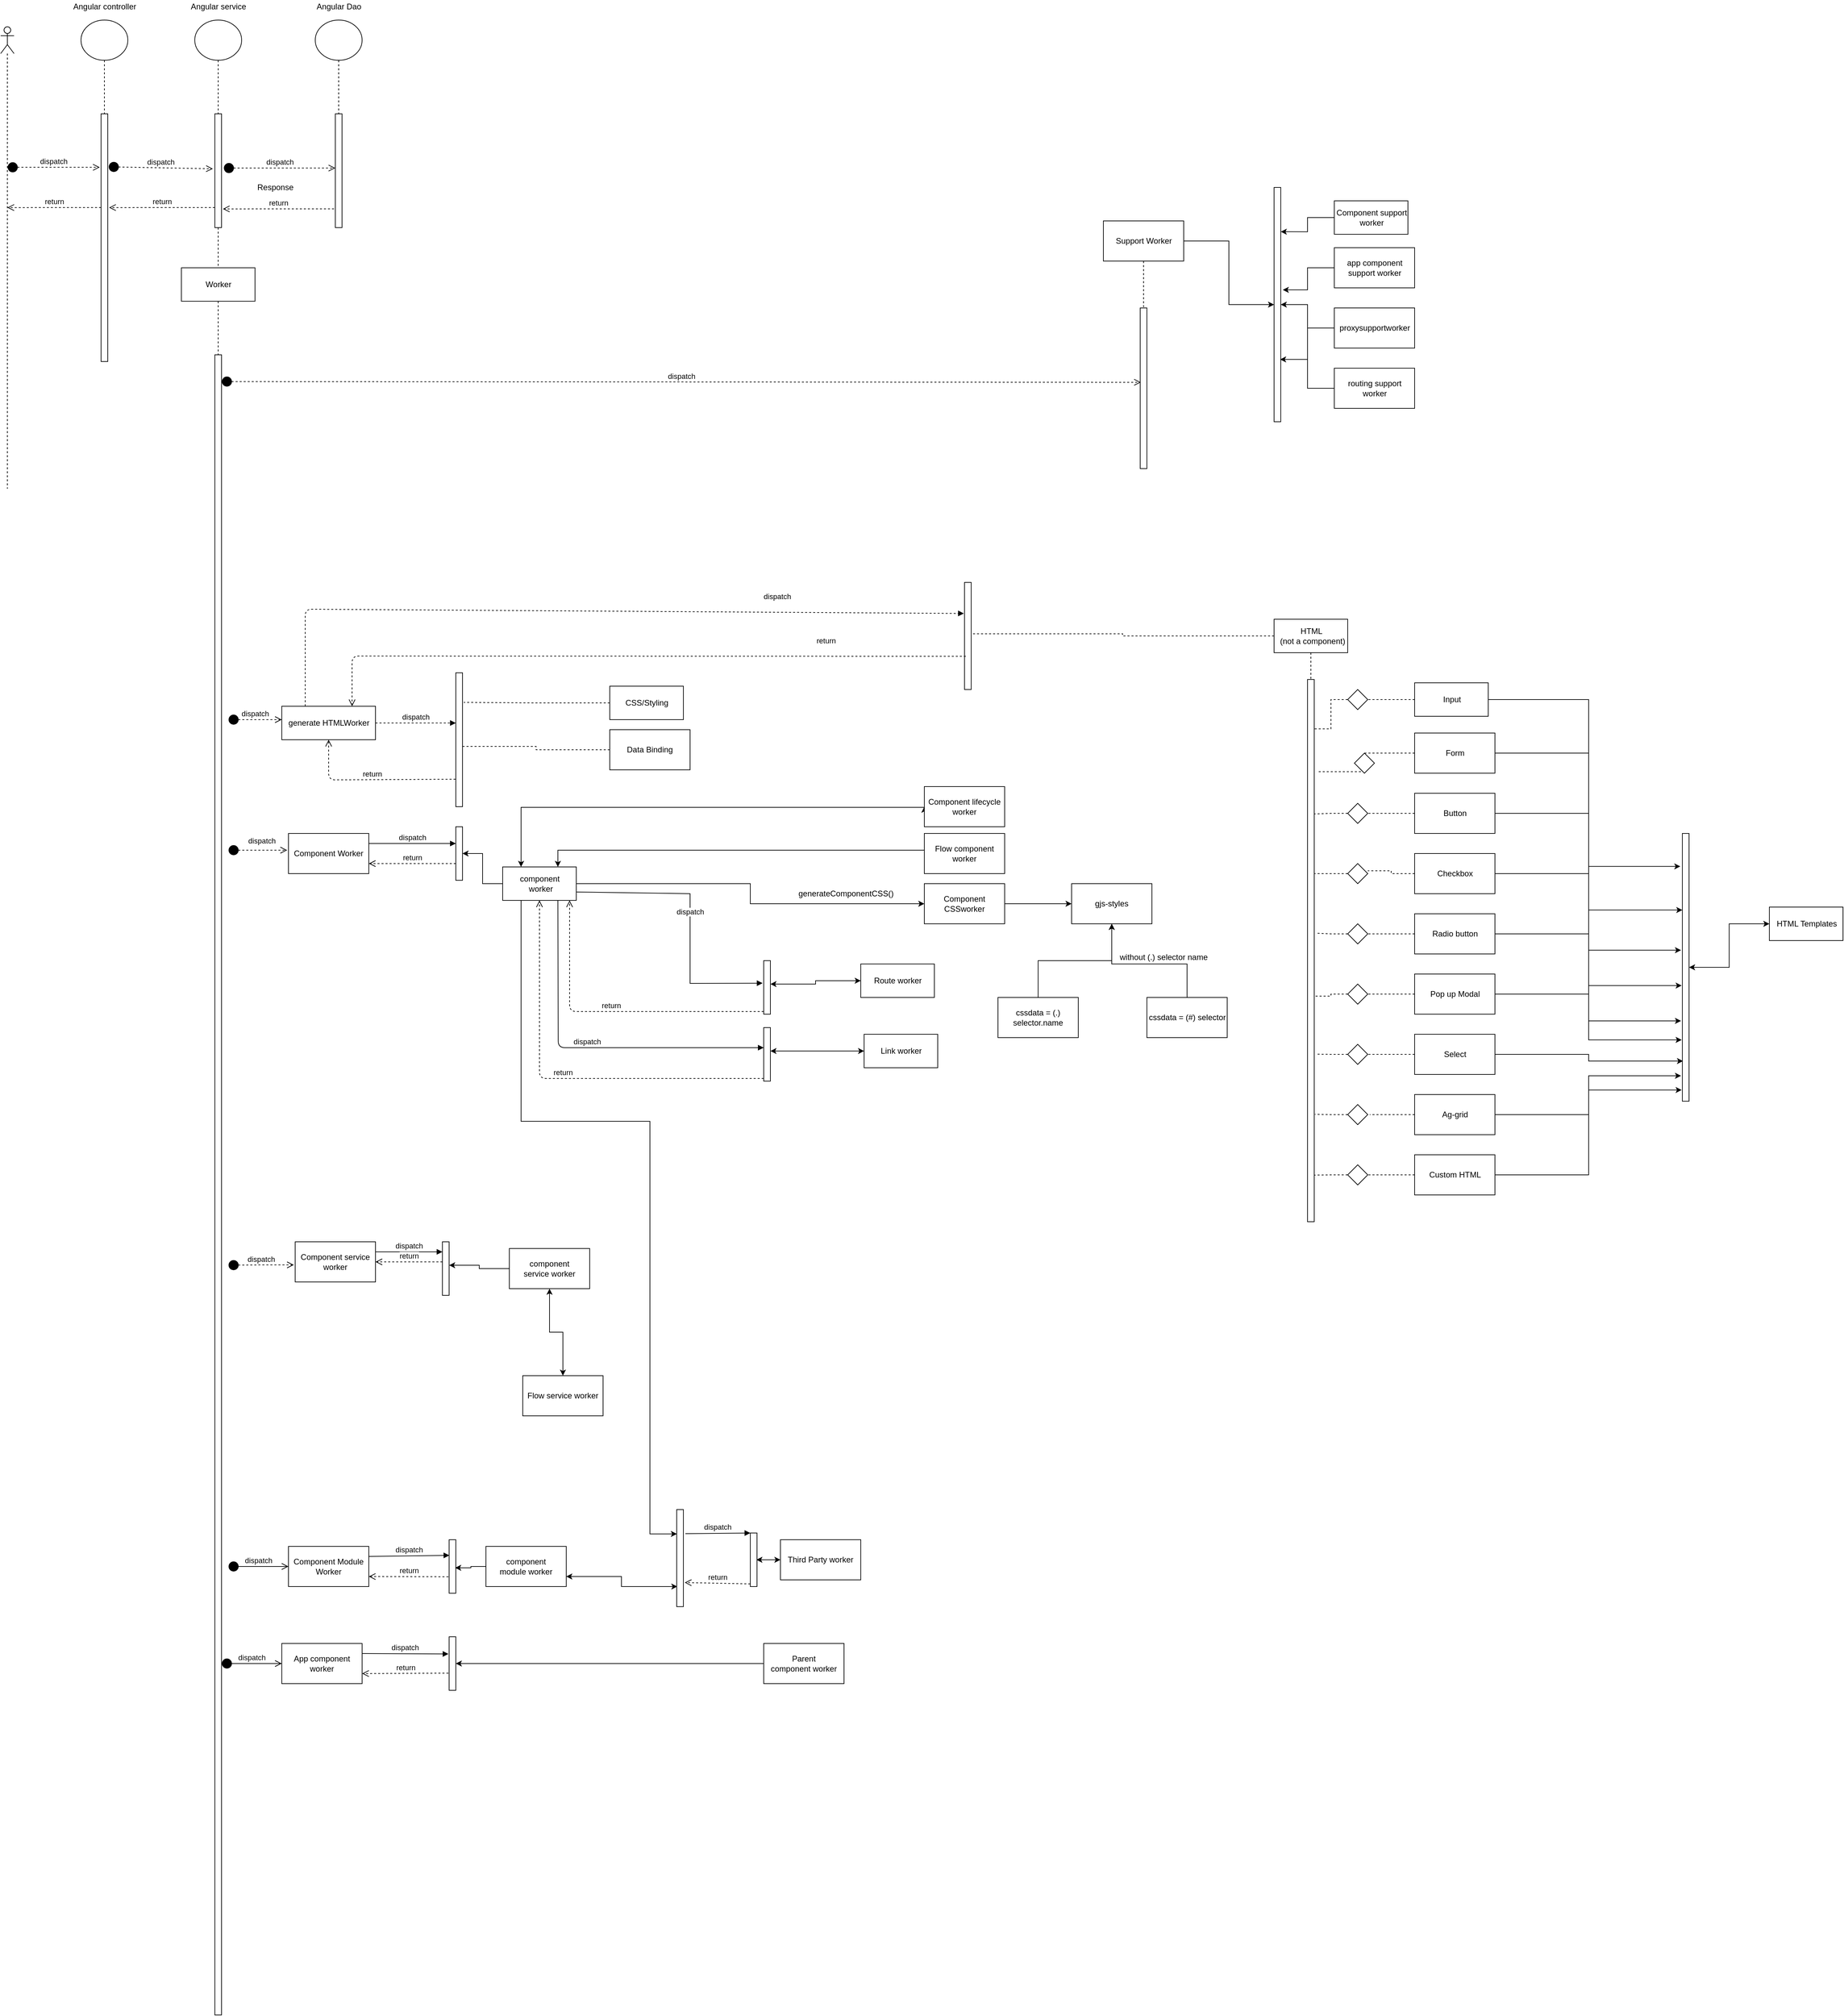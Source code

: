 <mxfile version="12.2.4" pages="1"><diagram id="6dpSg2su2Q3ViH1IJ0P3" name="HighLevel Sequence "><mxGraphModel dx="639" dy="538" grid="1" gridSize="10" guides="1" tooltips="1" connect="1" arrows="1" fold="1" page="1" pageScale="1" pageWidth="4000" pageHeight="4000" math="0" shadow="0"><root><mxCell id="u0QRQCAOzBFvnlUUDiCu-0"/><mxCell id="u0QRQCAOzBFvnlUUDiCu-1" parent="u0QRQCAOzBFvnlUUDiCu-0"/><mxCell id="36mgsYG_gnz3oq4KmwYf-2" style="edgeStyle=orthogonalEdgeStyle;rounded=0;orthogonalLoop=1;jettySize=auto;html=1;entryX=0.5;entryY=0.005;entryDx=0;entryDy=0;entryPerimeter=0;dashed=1;endArrow=none;endFill=0;" parent="u0QRQCAOzBFvnlUUDiCu-1" source="u0QRQCAOzBFvnlUUDiCu-3" target="36mgsYG_gnz3oq4KmwYf-1" edge="1"><mxGeometry relative="1" as="geometry"/></mxCell><mxCell id="u0QRQCAOzBFvnlUUDiCu-3" value="" style="ellipse;fillColor=#ffffff;strokeColor=#000000;" parent="u0QRQCAOzBFvnlUUDiCu-1" vertex="1"><mxGeometry x="300" y="100" width="70" height="60" as="geometry"/></mxCell><mxCell id="u0QRQCAOzBFvnlUUDiCu-5" value="" style="shape=umlLifeline;participant=umlActor;perimeter=lifelinePerimeter;whiteSpace=wrap;html=1;container=1;collapsible=0;recursiveResize=0;verticalAlign=top;spacingTop=36;outlineConnect=0;" parent="u0QRQCAOzBFvnlUUDiCu-1" vertex="1"><mxGeometry x="180" y="110" width="20" height="690" as="geometry"/></mxCell><mxCell id="36mgsYG_gnz3oq4KmwYf-0" value="Angular controller" style="text;html=1;align=center;verticalAlign=middle;resizable=0;points=[];autosize=1;" parent="u0QRQCAOzBFvnlUUDiCu-1" vertex="1"><mxGeometry x="280" y="70" width="110" height="20" as="geometry"/></mxCell><mxCell id="36mgsYG_gnz3oq4KmwYf-1" value="" style="html=1;points=[];perimeter=orthogonalPerimeter;" parent="u0QRQCAOzBFvnlUUDiCu-1" vertex="1"><mxGeometry x="330" y="240" width="10" height="370" as="geometry"/></mxCell><mxCell id="36mgsYG_gnz3oq4KmwYf-7" value="dispatch" style="html=1;verticalAlign=bottom;startArrow=circle;startFill=1;endArrow=open;startSize=6;endSize=8;dashed=1;entryX=-0.2;entryY=0.216;entryDx=0;entryDy=0;entryPerimeter=0;" parent="u0QRQCAOzBFvnlUUDiCu-1" source="u0QRQCAOzBFvnlUUDiCu-5" target="36mgsYG_gnz3oq4KmwYf-1" edge="1"><mxGeometry width="80" relative="1" as="geometry"><mxPoint x="210" y="330" as="sourcePoint"/><mxPoint x="290" y="330" as="targetPoint"/></mxGeometry></mxCell><mxCell id="36mgsYG_gnz3oq4KmwYf-8" value="Angular service" style="text;html=1;align=center;verticalAlign=middle;resizable=0;points=[];autosize=1;" parent="u0QRQCAOzBFvnlUUDiCu-1" vertex="1"><mxGeometry x="455" y="70" width="100" height="20" as="geometry"/></mxCell><mxCell id="36mgsYG_gnz3oq4KmwYf-9" value="Angular Dao" style="text;html=1;align=center;verticalAlign=middle;resizable=0;points=[];autosize=1;" parent="u0QRQCAOzBFvnlUUDiCu-1" vertex="1"><mxGeometry x="645" y="70" width="80" height="20" as="geometry"/></mxCell><mxCell id="36mgsYG_gnz3oq4KmwYf-16" style="edgeStyle=orthogonalEdgeStyle;rounded=0;orthogonalLoop=1;jettySize=auto;html=1;dashed=1;endArrow=none;endFill=0;" parent="u0QRQCAOzBFvnlUUDiCu-1" source="36mgsYG_gnz3oq4KmwYf-11" edge="1"><mxGeometry relative="1" as="geometry"><mxPoint x="505" y="240" as="targetPoint"/></mxGeometry></mxCell><mxCell id="36mgsYG_gnz3oq4KmwYf-11" value="" style="ellipse;fillColor=#ffffff;strokeColor=#000000;" parent="u0QRQCAOzBFvnlUUDiCu-1" vertex="1"><mxGeometry x="470" y="100" width="70" height="60" as="geometry"/></mxCell><mxCell id="36mgsYG_gnz3oq4KmwYf-22" style="edgeStyle=orthogonalEdgeStyle;rounded=0;orthogonalLoop=1;jettySize=auto;html=1;entryX=0.5;entryY=0.005;entryDx=0;entryDy=0;entryPerimeter=0;dashed=1;endArrow=none;endFill=0;" parent="u0QRQCAOzBFvnlUUDiCu-1" source="36mgsYG_gnz3oq4KmwYf-13" target="36mgsYG_gnz3oq4KmwYf-21" edge="1"><mxGeometry relative="1" as="geometry"/></mxCell><mxCell id="36mgsYG_gnz3oq4KmwYf-13" value="" style="ellipse;fillColor=#ffffff;strokeColor=#000000;" parent="u0QRQCAOzBFvnlUUDiCu-1" vertex="1"><mxGeometry x="650" y="100" width="70" height="60" as="geometry"/></mxCell><mxCell id="36mgsYG_gnz3oq4KmwYf-20" value="dispatch" style="html=1;verticalAlign=bottom;startArrow=circle;startFill=1;endArrow=open;startSize=6;endSize=8;dashed=1;entryX=-0.3;entryY=0.222;entryDx=0;entryDy=0;entryPerimeter=0;exitX=1.1;exitY=0.214;exitDx=0;exitDy=0;exitPerimeter=0;" parent="u0QRQCAOzBFvnlUUDiCu-1" source="36mgsYG_gnz3oq4KmwYf-1" edge="1"><mxGeometry width="80" relative="1" as="geometry"><mxPoint x="390" y="322" as="sourcePoint"/><mxPoint x="497" y="322.14" as="targetPoint"/></mxGeometry></mxCell><mxCell id="36mgsYG_gnz3oq4KmwYf-21" value="" style="html=1;points=[];perimeter=orthogonalPerimeter;fillColor=#ffffff;" parent="u0QRQCAOzBFvnlUUDiCu-1" vertex="1"><mxGeometry x="680" y="240" width="10" height="170" as="geometry"/></mxCell><mxCell id="36mgsYG_gnz3oq4KmwYf-24" value="dispatch" style="html=1;verticalAlign=bottom;startArrow=circle;startFill=1;endArrow=open;startSize=6;endSize=8;dashed=1;exitX=1.3;exitY=0.219;exitDx=0;exitDy=0;exitPerimeter=0;" parent="u0QRQCAOzBFvnlUUDiCu-1" target="36mgsYG_gnz3oq4KmwYf-21" edge="1"><mxGeometry width="80" relative="1" as="geometry"><mxPoint x="513" y="321.03" as="sourcePoint"/><mxPoint x="640" y="320" as="targetPoint"/></mxGeometry></mxCell><mxCell id="36mgsYG_gnz3oq4KmwYf-27" value="return" style="html=1;verticalAlign=bottom;endArrow=open;dashed=1;endSize=8;entryX=1.2;entryY=0.384;entryDx=0;entryDy=0;entryPerimeter=0;" parent="u0QRQCAOzBFvnlUUDiCu-1" edge="1"><mxGeometry relative="1" as="geometry"><mxPoint x="678" y="382" as="sourcePoint"/><mxPoint x="512" y="382.08" as="targetPoint"/></mxGeometry></mxCell><mxCell id="36mgsYG_gnz3oq4KmwYf-29" value="Response" style="text;html=1;align=center;verticalAlign=middle;resizable=0;points=[];autosize=1;" parent="u0QRQCAOzBFvnlUUDiCu-1" vertex="1"><mxGeometry x="555" y="340" width="70" height="20" as="geometry"/></mxCell><mxCell id="36mgsYG_gnz3oq4KmwYf-34" style="edgeStyle=orthogonalEdgeStyle;rounded=0;orthogonalLoop=1;jettySize=auto;html=1;dashed=1;endArrow=none;endFill=0;" parent="u0QRQCAOzBFvnlUUDiCu-1" source="36mgsYG_gnz3oq4KmwYf-30" target="36mgsYG_gnz3oq4KmwYf-33" edge="1"><mxGeometry relative="1" as="geometry"/></mxCell><mxCell id="36mgsYG_gnz3oq4KmwYf-30" value="" style="html=1;points=[];perimeter=orthogonalPerimeter;fillColor=#ffffff;" parent="u0QRQCAOzBFvnlUUDiCu-1" vertex="1"><mxGeometry x="500" y="240" width="10" height="170" as="geometry"/></mxCell><mxCell id="36mgsYG_gnz3oq4KmwYf-36" style="edgeStyle=orthogonalEdgeStyle;rounded=0;orthogonalLoop=1;jettySize=auto;html=1;dashed=1;endArrow=none;endFill=0;" parent="u0QRQCAOzBFvnlUUDiCu-1" source="36mgsYG_gnz3oq4KmwYf-33" target="36mgsYG_gnz3oq4KmwYf-35" edge="1"><mxGeometry relative="1" as="geometry"/></mxCell><mxCell id="36mgsYG_gnz3oq4KmwYf-33" value="Worker" style="html=1;fillColor=#ffffff;" parent="u0QRQCAOzBFvnlUUDiCu-1" vertex="1"><mxGeometry x="450" y="470" width="110" height="50" as="geometry"/></mxCell><mxCell id="36mgsYG_gnz3oq4KmwYf-35" value="" style="html=1;points=[];perimeter=orthogonalPerimeter;fillColor=#ffffff;" parent="u0QRQCAOzBFvnlUUDiCu-1" vertex="1"><mxGeometry x="500" y="600" width="10" height="2480" as="geometry"/></mxCell><mxCell id="Wrp6TC_YHQonjk0yHboc-0" value="" style="html=1;points=[];perimeter=orthogonalPerimeter;fillColor=#ffffff;" parent="u0QRQCAOzBFvnlUUDiCu-1" vertex="1"><mxGeometry x="1882.5" y="530" width="10" height="240" as="geometry"/></mxCell><mxCell id="Wrp6TC_YHQonjk0yHboc-1" value="dispatch" style="html=1;verticalAlign=bottom;startArrow=circle;startFill=1;endArrow=open;startSize=6;endSize=8;dashed=1;entryX=0.1;entryY=0.463;entryDx=0;entryDy=0;entryPerimeter=0;" parent="u0QRQCAOzBFvnlUUDiCu-1" source="36mgsYG_gnz3oq4KmwYf-35" target="Wrp6TC_YHQonjk0yHboc-0" edge="1"><mxGeometry width="80" relative="1" as="geometry"><mxPoint x="620" y="630" as="sourcePoint"/><mxPoint x="700" y="630" as="targetPoint"/><Array as="points"><mxPoint x="520" y="640"/></Array></mxGeometry></mxCell><mxCell id="Wrp6TC_YHQonjk0yHboc-4" style="edgeStyle=orthogonalEdgeStyle;rounded=0;orthogonalLoop=1;jettySize=auto;html=1;entryX=0.5;entryY=-0.005;entryDx=0;entryDy=0;entryPerimeter=0;dashed=1;endArrow=none;endFill=0;" parent="u0QRQCAOzBFvnlUUDiCu-1" source="Wrp6TC_YHQonjk0yHboc-2" target="Wrp6TC_YHQonjk0yHboc-0" edge="1"><mxGeometry relative="1" as="geometry"/></mxCell><mxCell id="B-88Qr4JpQLc1Qx_QYir-12" style="edgeStyle=orthogonalEdgeStyle;rounded=0;orthogonalLoop=1;jettySize=auto;html=1;startArrow=none;startFill=0;" parent="u0QRQCAOzBFvnlUUDiCu-1" source="Wrp6TC_YHQonjk0yHboc-2" target="B-88Qr4JpQLc1Qx_QYir-4" edge="1"><mxGeometry relative="1" as="geometry"/></mxCell><mxCell id="Wrp6TC_YHQonjk0yHboc-2" value="Support Worker" style="whiteSpace=wrap;html=1;" parent="u0QRQCAOzBFvnlUUDiCu-1" vertex="1"><mxGeometry x="1827.5" y="400" width="120" height="60" as="geometry"/></mxCell><mxCell id="idAASt_FCAnHi_A5Qyao-2" value="" style="html=1;points=[];perimeter=orthogonalPerimeter;fillColor=#ffffff;" parent="u0QRQCAOzBFvnlUUDiCu-1" vertex="1"><mxGeometry x="2132.5" y="1085" width="10" height="810" as="geometry"/></mxCell><mxCell id="idAASt_FCAnHi_A5Qyao-5" style="edgeStyle=orthogonalEdgeStyle;rounded=0;orthogonalLoop=1;jettySize=auto;html=1;entryX=0.5;entryY=0;entryDx=0;entryDy=0;entryPerimeter=0;dashed=1;endArrow=none;endFill=0;" parent="u0QRQCAOzBFvnlUUDiCu-1" source="idAASt_FCAnHi_A5Qyao-4" target="idAASt_FCAnHi_A5Qyao-2" edge="1"><mxGeometry relative="1" as="geometry"/></mxCell><mxCell id="h9u36ZlgFEkgnndCJhxw-10" style="edgeStyle=orthogonalEdgeStyle;rounded=0;orthogonalLoop=1;jettySize=auto;html=1;exitX=0;exitY=0.5;exitDx=0;exitDy=0;entryX=1;entryY=0.48;entryDx=0;entryDy=0;entryPerimeter=0;dashed=1;endArrow=none;endFill=0;" parent="u0QRQCAOzBFvnlUUDiCu-1" source="idAASt_FCAnHi_A5Qyao-4" target="h9u36ZlgFEkgnndCJhxw-7" edge="1"><mxGeometry relative="1" as="geometry"/></mxCell><mxCell id="idAASt_FCAnHi_A5Qyao-4" value="HTML&lt;br&gt;&amp;nbsp;(not a component)" style="html=1;fillColor=#ffffff;" parent="u0QRQCAOzBFvnlUUDiCu-1" vertex="1"><mxGeometry x="2082.5" y="995" width="110" height="50" as="geometry"/></mxCell><mxCell id="aR5q8GwNuImzNqihlTmL-2" style="edgeStyle=orthogonalEdgeStyle;rounded=0;orthogonalLoop=1;jettySize=auto;html=1;entryX=-0.3;entryY=0.123;entryDx=0;entryDy=0;entryPerimeter=0;" parent="u0QRQCAOzBFvnlUUDiCu-1" source="idAASt_FCAnHi_A5Qyao-8" target="aR5q8GwNuImzNqihlTmL-0" edge="1"><mxGeometry relative="1" as="geometry"><mxPoint x="2672.5" y="1364" as="targetPoint"/><Array as="points"><mxPoint x="2552.5" y="1115"/><mxPoint x="2552.5" y="1364"/></Array></mxGeometry></mxCell><mxCell id="idAASt_FCAnHi_A5Qyao-8" value="Input" style="html=1;fillColor=#ffffff;" parent="u0QRQCAOzBFvnlUUDiCu-1" vertex="1"><mxGeometry x="2292.5" y="1090" width="110" height="50" as="geometry"/></mxCell><mxCell id="idAASt_FCAnHi_A5Qyao-11" style="edgeStyle=orthogonalEdgeStyle;rounded=0;orthogonalLoop=1;jettySize=auto;html=1;exitX=0;exitY=0.5;exitDx=0;exitDy=0;dashed=1;endArrow=none;endFill=0;" parent="u0QRQCAOzBFvnlUUDiCu-1" source="idAASt_FCAnHi_A5Qyao-10" edge="1"><mxGeometry relative="1" as="geometry"><mxPoint x="2252.5" y="1110" as="sourcePoint"/><mxPoint x="2210.5" y="1115" as="targetPoint"/></mxGeometry></mxCell><mxCell id="idAASt_FCAnHi_A5Qyao-13" style="edgeStyle=orthogonalEdgeStyle;rounded=0;orthogonalLoop=1;jettySize=auto;html=1;exitX=0;exitY=0.5;exitDx=0;exitDy=0;entryX=0.9;entryY=0.091;entryDx=0;entryDy=0;entryPerimeter=0;dashed=1;endArrow=none;endFill=0;" parent="u0QRQCAOzBFvnlUUDiCu-1" source="idAASt_FCAnHi_A5Qyao-10" target="idAASt_FCAnHi_A5Qyao-2" edge="1"><mxGeometry relative="1" as="geometry"/></mxCell><mxCell id="idAASt_FCAnHi_A5Qyao-10" value="" style="rhombus;fillColor=#ffffff;" parent="u0QRQCAOzBFvnlUUDiCu-1" vertex="1"><mxGeometry x="2192.5" y="1100" width="30" height="30" as="geometry"/></mxCell><mxCell id="idAASt_FCAnHi_A5Qyao-12" style="edgeStyle=orthogonalEdgeStyle;rounded=0;orthogonalLoop=1;jettySize=auto;html=1;exitX=0;exitY=0.5;exitDx=0;exitDy=0;dashed=1;endArrow=none;endFill=0;" parent="u0QRQCAOzBFvnlUUDiCu-1" source="idAASt_FCAnHi_A5Qyao-8" target="idAASt_FCAnHi_A5Qyao-10" edge="1"><mxGeometry relative="1" as="geometry"><mxPoint x="2292.5" y="1115" as="sourcePoint"/><mxPoint x="2210.5" y="1115" as="targetPoint"/></mxGeometry></mxCell><mxCell id="0HMWsDsmAT_wJAydUu5s-4" style="edgeStyle=orthogonalEdgeStyle;rounded=0;orthogonalLoop=1;jettySize=auto;html=1;entryX=1.4;entryY=0.17;entryDx=0;entryDy=0;entryPerimeter=0;dashed=1;endArrow=none;endFill=0;" parent="u0QRQCAOzBFvnlUUDiCu-1" source="idAASt_FCAnHi_A5Qyao-14" target="idAASt_FCAnHi_A5Qyao-2" edge="1"><mxGeometry relative="1" as="geometry"/></mxCell><mxCell id="aR5q8GwNuImzNqihlTmL-3" style="edgeStyle=orthogonalEdgeStyle;rounded=0;orthogonalLoop=1;jettySize=auto;html=1;entryX=0;entryY=0.286;entryDx=0;entryDy=0;entryPerimeter=0;" parent="u0QRQCAOzBFvnlUUDiCu-1" source="idAASt_FCAnHi_A5Qyao-14" target="aR5q8GwNuImzNqihlTmL-0" edge="1"><mxGeometry relative="1" as="geometry"/></mxCell><mxCell id="idAASt_FCAnHi_A5Qyao-14" value="Form" style="whiteSpace=wrap;html=1;" parent="u0QRQCAOzBFvnlUUDiCu-1" vertex="1"><mxGeometry x="2292.5" y="1165" width="120" height="60" as="geometry"/></mxCell><mxCell id="0HMWsDsmAT_wJAydUu5s-5" style="edgeStyle=orthogonalEdgeStyle;rounded=0;orthogonalLoop=1;jettySize=auto;html=1;entryX=1;entryY=0.248;entryDx=0;entryDy=0;entryPerimeter=0;dashed=1;endArrow=none;endFill=0;" parent="u0QRQCAOzBFvnlUUDiCu-1" source="0HMWsDsmAT_wJAydUu5s-14" target="idAASt_FCAnHi_A5Qyao-2" edge="1"><mxGeometry relative="1" as="geometry"/></mxCell><mxCell id="aR5q8GwNuImzNqihlTmL-4" style="edgeStyle=orthogonalEdgeStyle;rounded=0;orthogonalLoop=1;jettySize=auto;html=1;entryX=-0.2;entryY=0.436;entryDx=0;entryDy=0;entryPerimeter=0;" parent="u0QRQCAOzBFvnlUUDiCu-1" source="q7YwvHj16QC-2qNHRo2f-0" target="aR5q8GwNuImzNqihlTmL-0" edge="1"><mxGeometry relative="1" as="geometry"/></mxCell><mxCell id="q7YwvHj16QC-2qNHRo2f-0" value="Button" style="whiteSpace=wrap;html=1;" parent="u0QRQCAOzBFvnlUUDiCu-1" vertex="1"><mxGeometry x="2292.5" y="1255" width="120" height="60" as="geometry"/></mxCell><mxCell id="0HMWsDsmAT_wJAydUu5s-6" style="edgeStyle=orthogonalEdgeStyle;rounded=0;orthogonalLoop=1;jettySize=auto;html=1;entryX=1;entryY=0.358;entryDx=0;entryDy=0;entryPerimeter=0;dashed=1;endArrow=none;endFill=0;" parent="u0QRQCAOzBFvnlUUDiCu-1" source="0HMWsDsmAT_wJAydUu5s-20" target="idAASt_FCAnHi_A5Qyao-2" edge="1"><mxGeometry relative="1" as="geometry"/></mxCell><mxCell id="aR5q8GwNuImzNqihlTmL-5" style="edgeStyle=orthogonalEdgeStyle;rounded=0;orthogonalLoop=1;jettySize=auto;html=1;entryX=-0.1;entryY=0.568;entryDx=0;entryDy=0;entryPerimeter=0;" parent="u0QRQCAOzBFvnlUUDiCu-1" source="q7YwvHj16QC-2qNHRo2f-2" target="aR5q8GwNuImzNqihlTmL-0" edge="1"><mxGeometry relative="1" as="geometry"/></mxCell><mxCell id="q7YwvHj16QC-2qNHRo2f-2" value="Checkbox" style="whiteSpace=wrap;html=1;" parent="u0QRQCAOzBFvnlUUDiCu-1" vertex="1"><mxGeometry x="2292.5" y="1345" width="120" height="60" as="geometry"/></mxCell><mxCell id="0HMWsDsmAT_wJAydUu5s-7" style="edgeStyle=orthogonalEdgeStyle;rounded=0;orthogonalLoop=1;jettySize=auto;html=1;entryX=1.3;entryY=0.468;entryDx=0;entryDy=0;entryPerimeter=0;dashed=1;endArrow=none;endFill=0;" parent="u0QRQCAOzBFvnlUUDiCu-1" source="0HMWsDsmAT_wJAydUu5s-23" target="idAASt_FCAnHi_A5Qyao-2" edge="1"><mxGeometry relative="1" as="geometry"/></mxCell><mxCell id="aR5q8GwNuImzNqihlTmL-6" style="edgeStyle=orthogonalEdgeStyle;rounded=0;orthogonalLoop=1;jettySize=auto;html=1;entryX=-0.2;entryY=0.7;entryDx=0;entryDy=0;entryPerimeter=0;" parent="u0QRQCAOzBFvnlUUDiCu-1" source="q7YwvHj16QC-2qNHRo2f-4" target="aR5q8GwNuImzNqihlTmL-0" edge="1"><mxGeometry relative="1" as="geometry"/></mxCell><mxCell id="q7YwvHj16QC-2qNHRo2f-4" value="Radio button" style="whiteSpace=wrap;html=1;" parent="u0QRQCAOzBFvnlUUDiCu-1" vertex="1"><mxGeometry x="2292.5" y="1435" width="120" height="60" as="geometry"/></mxCell><mxCell id="0HMWsDsmAT_wJAydUu5s-8" style="edgeStyle=orthogonalEdgeStyle;rounded=0;orthogonalLoop=1;jettySize=auto;html=1;entryX=1;entryY=0.584;entryDx=0;entryDy=0;entryPerimeter=0;dashed=1;endArrow=none;endFill=0;" parent="u0QRQCAOzBFvnlUUDiCu-1" source="0HMWsDsmAT_wJAydUu5s-35" target="idAASt_FCAnHi_A5Qyao-2" edge="1"><mxGeometry relative="1" as="geometry"/></mxCell><mxCell id="aR5q8GwNuImzNqihlTmL-7" style="edgeStyle=orthogonalEdgeStyle;rounded=0;orthogonalLoop=1;jettySize=auto;html=1;entryX=-0.1;entryY=0.771;entryDx=0;entryDy=0;entryPerimeter=0;" parent="u0QRQCAOzBFvnlUUDiCu-1" source="q7YwvHj16QC-2qNHRo2f-6" target="aR5q8GwNuImzNqihlTmL-0" edge="1"><mxGeometry relative="1" as="geometry"/></mxCell><mxCell id="q7YwvHj16QC-2qNHRo2f-6" value="Pop up Modal" style="whiteSpace=wrap;html=1;" parent="u0QRQCAOzBFvnlUUDiCu-1" vertex="1"><mxGeometry x="2292.5" y="1525" width="120" height="60" as="geometry"/></mxCell><mxCell id="0HMWsDsmAT_wJAydUu5s-9" style="edgeStyle=orthogonalEdgeStyle;rounded=0;orthogonalLoop=1;jettySize=auto;html=1;entryX=1.3;entryY=0.691;entryDx=0;entryDy=0;entryPerimeter=0;dashed=1;endArrow=none;endFill=0;" parent="u0QRQCAOzBFvnlUUDiCu-1" source="0HMWsDsmAT_wJAydUu5s-25" target="idAASt_FCAnHi_A5Qyao-2" edge="1"><mxGeometry relative="1" as="geometry"/></mxCell><mxCell id="aR5q8GwNuImzNqihlTmL-8" style="edgeStyle=orthogonalEdgeStyle;rounded=0;orthogonalLoop=1;jettySize=auto;html=1;entryX=0.1;entryY=0.85;entryDx=0;entryDy=0;entryPerimeter=0;" parent="u0QRQCAOzBFvnlUUDiCu-1" source="q7YwvHj16QC-2qNHRo2f-8" target="aR5q8GwNuImzNqihlTmL-0" edge="1"><mxGeometry relative="1" as="geometry"><Array as="points"><mxPoint x="2552.5" y="1645"/><mxPoint x="2552.5" y="1655"/></Array></mxGeometry></mxCell><mxCell id="q7YwvHj16QC-2qNHRo2f-8" value="Select" style="whiteSpace=wrap;html=1;" parent="u0QRQCAOzBFvnlUUDiCu-1" vertex="1"><mxGeometry x="2292.5" y="1615" width="120" height="60" as="geometry"/></mxCell><mxCell id="0HMWsDsmAT_wJAydUu5s-10" style="edgeStyle=orthogonalEdgeStyle;rounded=0;orthogonalLoop=1;jettySize=auto;html=1;entryX=1.1;entryY=0.802;entryDx=0;entryDy=0;entryPerimeter=0;dashed=1;endArrow=none;endFill=0;" parent="u0QRQCAOzBFvnlUUDiCu-1" source="0HMWsDsmAT_wJAydUu5s-27" target="idAASt_FCAnHi_A5Qyao-2" edge="1"><mxGeometry relative="1" as="geometry"/></mxCell><mxCell id="aR5q8GwNuImzNqihlTmL-9" style="edgeStyle=orthogonalEdgeStyle;rounded=0;orthogonalLoop=1;jettySize=auto;html=1;entryX=-0.2;entryY=0.905;entryDx=0;entryDy=0;entryPerimeter=0;" parent="u0QRQCAOzBFvnlUUDiCu-1" source="0HMWsDsmAT_wJAydUu5s-0" target="aR5q8GwNuImzNqihlTmL-0" edge="1"><mxGeometry relative="1" as="geometry"/></mxCell><mxCell id="0HMWsDsmAT_wJAydUu5s-0" value="Ag-grid" style="whiteSpace=wrap;html=1;" parent="u0QRQCAOzBFvnlUUDiCu-1" vertex="1"><mxGeometry x="2292.5" y="1705" width="120" height="60" as="geometry"/></mxCell><mxCell id="0HMWsDsmAT_wJAydUu5s-11" style="edgeStyle=orthogonalEdgeStyle;rounded=0;orthogonalLoop=1;jettySize=auto;html=1;entryX=1;entryY=0.914;entryDx=0;entryDy=0;entryPerimeter=0;dashed=1;endArrow=none;endFill=0;" parent="u0QRQCAOzBFvnlUUDiCu-1" source="0HMWsDsmAT_wJAydUu5s-29" target="idAASt_FCAnHi_A5Qyao-2" edge="1"><mxGeometry relative="1" as="geometry"/></mxCell><mxCell id="aR5q8GwNuImzNqihlTmL-10" style="edgeStyle=orthogonalEdgeStyle;rounded=0;orthogonalLoop=1;jettySize=auto;html=1;entryX=-0.1;entryY=0.958;entryDx=0;entryDy=0;entryPerimeter=0;" parent="u0QRQCAOzBFvnlUUDiCu-1" source="0HMWsDsmAT_wJAydUu5s-2" target="aR5q8GwNuImzNqihlTmL-0" edge="1"><mxGeometry relative="1" as="geometry"/></mxCell><mxCell id="0HMWsDsmAT_wJAydUu5s-2" value="Custom HTML" style="whiteSpace=wrap;html=1;" parent="u0QRQCAOzBFvnlUUDiCu-1" vertex="1"><mxGeometry x="2292.5" y="1795" width="120" height="60" as="geometry"/></mxCell><mxCell id="0HMWsDsmAT_wJAydUu5s-12" value="" style="rhombus;fillColor=#ffffff;" parent="u0QRQCAOzBFvnlUUDiCu-1" vertex="1"><mxGeometry x="2202.5" y="1195" width="30" height="30" as="geometry"/></mxCell><mxCell id="0HMWsDsmAT_wJAydUu5s-14" value="" style="rhombus;fillColor=#ffffff;" parent="u0QRQCAOzBFvnlUUDiCu-1" vertex="1"><mxGeometry x="2192.5" y="1270" width="30" height="30" as="geometry"/></mxCell><mxCell id="0HMWsDsmAT_wJAydUu5s-19" style="edgeStyle=orthogonalEdgeStyle;rounded=0;orthogonalLoop=1;jettySize=auto;html=1;entryX=1;entryY=0.5;entryDx=0;entryDy=0;dashed=1;endArrow=none;endFill=0;" parent="u0QRQCAOzBFvnlUUDiCu-1" source="q7YwvHj16QC-2qNHRo2f-0" target="0HMWsDsmAT_wJAydUu5s-14" edge="1"><mxGeometry relative="1" as="geometry"><mxPoint x="2292.5" y="1285" as="sourcePoint"/><mxPoint x="2142.5" y="1285.88" as="targetPoint"/></mxGeometry></mxCell><mxCell id="0HMWsDsmAT_wJAydUu5s-20" value="" style="rhombus;fillColor=#ffffff;" parent="u0QRQCAOzBFvnlUUDiCu-1" vertex="1"><mxGeometry x="2192.5" y="1360" width="30" height="30" as="geometry"/></mxCell><mxCell id="0HMWsDsmAT_wJAydUu5s-22" style="edgeStyle=orthogonalEdgeStyle;rounded=0;orthogonalLoop=1;jettySize=auto;html=1;entryX=1;entryY=0.358;entryDx=0;entryDy=0;entryPerimeter=0;dashed=1;endArrow=none;endFill=0;" parent="u0QRQCAOzBFvnlUUDiCu-1" source="q7YwvHj16QC-2qNHRo2f-2" target="0HMWsDsmAT_wJAydUu5s-20" edge="1"><mxGeometry relative="1" as="geometry"><mxPoint x="2292.5" y="1374.98" as="sourcePoint"/><mxPoint x="2142.5" y="1374.98" as="targetPoint"/></mxGeometry></mxCell><mxCell id="0HMWsDsmAT_wJAydUu5s-29" value="" style="rhombus;fillColor=#ffffff;" parent="u0QRQCAOzBFvnlUUDiCu-1" vertex="1"><mxGeometry x="2192.5" y="1810" width="30" height="30" as="geometry"/></mxCell><mxCell id="0HMWsDsmAT_wJAydUu5s-31" style="edgeStyle=orthogonalEdgeStyle;rounded=0;orthogonalLoop=1;jettySize=auto;html=1;entryX=1;entryY=0.5;entryDx=0;entryDy=0;dashed=1;endArrow=none;endFill=0;" parent="u0QRQCAOzBFvnlUUDiCu-1" source="0HMWsDsmAT_wJAydUu5s-2" target="0HMWsDsmAT_wJAydUu5s-29" edge="1"><mxGeometry relative="1" as="geometry"><mxPoint x="2292.5" y="1825" as="sourcePoint"/><mxPoint x="2142.5" y="1825.34" as="targetPoint"/></mxGeometry></mxCell><mxCell id="0HMWsDsmAT_wJAydUu5s-27" value="" style="rhombus;fillColor=#ffffff;" parent="u0QRQCAOzBFvnlUUDiCu-1" vertex="1"><mxGeometry x="2192.5" y="1720" width="30" height="30" as="geometry"/></mxCell><mxCell id="0HMWsDsmAT_wJAydUu5s-32" style="edgeStyle=orthogonalEdgeStyle;rounded=0;orthogonalLoop=1;jettySize=auto;html=1;dashed=1;endArrow=none;endFill=0;" parent="u0QRQCAOzBFvnlUUDiCu-1" source="0HMWsDsmAT_wJAydUu5s-0" edge="1"><mxGeometry relative="1" as="geometry"><mxPoint x="2292.5" y="1735" as="sourcePoint"/><mxPoint x="2225.5" y="1735" as="targetPoint"/></mxGeometry></mxCell><mxCell id="0HMWsDsmAT_wJAydUu5s-25" value="" style="rhombus;fillColor=#ffffff;" parent="u0QRQCAOzBFvnlUUDiCu-1" vertex="1"><mxGeometry x="2192.5" y="1630" width="30" height="30" as="geometry"/></mxCell><mxCell id="0HMWsDsmAT_wJAydUu5s-33" style="edgeStyle=orthogonalEdgeStyle;rounded=0;orthogonalLoop=1;jettySize=auto;html=1;entryX=1;entryY=0.5;entryDx=0;entryDy=0;dashed=1;endArrow=none;endFill=0;" parent="u0QRQCAOzBFvnlUUDiCu-1" source="q7YwvHj16QC-2qNHRo2f-8" target="0HMWsDsmAT_wJAydUu5s-25" edge="1"><mxGeometry relative="1" as="geometry"><mxPoint x="2292.5" y="1645" as="sourcePoint"/><mxPoint x="2145.5" y="1644.71" as="targetPoint"/></mxGeometry></mxCell><mxCell id="0HMWsDsmAT_wJAydUu5s-23" value="" style="rhombus;fillColor=#ffffff;" parent="u0QRQCAOzBFvnlUUDiCu-1" vertex="1"><mxGeometry x="2192.5" y="1450" width="30" height="30" as="geometry"/></mxCell><mxCell id="0HMWsDsmAT_wJAydUu5s-34" style="edgeStyle=orthogonalEdgeStyle;rounded=0;orthogonalLoop=1;jettySize=auto;html=1;entryX=1;entryY=0.5;entryDx=0;entryDy=0;dashed=1;endArrow=none;endFill=0;" parent="u0QRQCAOzBFvnlUUDiCu-1" source="q7YwvHj16QC-2qNHRo2f-4" target="0HMWsDsmAT_wJAydUu5s-23" edge="1"><mxGeometry relative="1" as="geometry"><mxPoint x="2292.5" y="1465" as="sourcePoint"/><mxPoint x="2145.5" y="1464.08" as="targetPoint"/></mxGeometry></mxCell><mxCell id="0HMWsDsmAT_wJAydUu5s-35" value="" style="rhombus;fillColor=#ffffff;" parent="u0QRQCAOzBFvnlUUDiCu-1" vertex="1"><mxGeometry x="2192.5" y="1540" width="30" height="30" as="geometry"/></mxCell><mxCell id="0HMWsDsmAT_wJAydUu5s-38" style="edgeStyle=orthogonalEdgeStyle;rounded=0;orthogonalLoop=1;jettySize=auto;html=1;entryX=1;entryY=0.5;entryDx=0;entryDy=0;dashed=1;endArrow=none;endFill=0;" parent="u0QRQCAOzBFvnlUUDiCu-1" source="q7YwvHj16QC-2qNHRo2f-6" target="0HMWsDsmAT_wJAydUu5s-35" edge="1"><mxGeometry relative="1" as="geometry"><mxPoint x="2292.5" y="1555" as="sourcePoint"/><mxPoint x="2142.5" y="1558.04" as="targetPoint"/></mxGeometry></mxCell><mxCell id="h9u36ZlgFEkgnndCJhxw-7" value="" style="html=1;points=[];perimeter=orthogonalPerimeter;fillColor=#ffffff;" parent="u0QRQCAOzBFvnlUUDiCu-1" vertex="1"><mxGeometry x="1620" y="940" width="10" height="160" as="geometry"/></mxCell><mxCell id="h9u36ZlgFEkgnndCJhxw-8" value="dispatch" style="html=1;verticalAlign=bottom;endArrow=block;entryX=-0.1;entryY=0.29;dashed=1;exitX=0.25;exitY=0;exitDx=0;exitDy=0;entryDx=0;entryDy=0;entryPerimeter=0;" parent="u0QRQCAOzBFvnlUUDiCu-1" source="7" target="h9u36ZlgFEkgnndCJhxw-7" edge="1"><mxGeometry x="0.505" y="15" relative="1" as="geometry"><mxPoint x="1020" y="600" as="sourcePoint"/><mxPoint as="offset"/><Array as="points"><mxPoint x="635" y="980"/></Array></mxGeometry></mxCell><mxCell id="h9u36ZlgFEkgnndCJhxw-9" value="return" style="html=1;verticalAlign=bottom;endArrow=open;dashed=1;endSize=8;entryX=0.75;entryY=0;entryDx=0;entryDy=0;exitX=0.2;exitY=0.69;exitDx=0;exitDy=0;exitPerimeter=0;" parent="u0QRQCAOzBFvnlUUDiCu-1" source="h9u36ZlgFEkgnndCJhxw-7" target="7" edge="1"><mxGeometry x="-0.579" y="-14" relative="1" as="geometry"><mxPoint x="1020" y="676" as="targetPoint"/><mxPoint as="offset"/><mxPoint x="1649" y="780" as="sourcePoint"/><Array as="points"><mxPoint x="705" y="1050"/></Array></mxGeometry></mxCell><mxCell id="aR5q8GwNuImzNqihlTmL-0" value="" style="html=1;points=[];perimeter=orthogonalPerimeter;" parent="u0QRQCAOzBFvnlUUDiCu-1" vertex="1"><mxGeometry x="2692.5" y="1315" width="10" height="400" as="geometry"/></mxCell><mxCell id="aR5q8GwNuImzNqihlTmL-11" style="edgeStyle=orthogonalEdgeStyle;rounded=0;orthogonalLoop=1;jettySize=auto;html=1;exitX=0;exitY=0.5;exitDx=0;exitDy=0;startArrow=classic;startFill=1;" parent="u0QRQCAOzBFvnlUUDiCu-1" source="aR5q8GwNuImzNqihlTmL-1" target="aR5q8GwNuImzNqihlTmL-0" edge="1"><mxGeometry relative="1" as="geometry"/></mxCell><mxCell id="aR5q8GwNuImzNqihlTmL-1" value="HTML Templates" style="html=1;" parent="u0QRQCAOzBFvnlUUDiCu-1" vertex="1"><mxGeometry x="2822.5" y="1425" width="110" height="50" as="geometry"/></mxCell><mxCell id="B-88Qr4JpQLc1Qx_QYir-4" value="" style="html=1;points=[];perimeter=orthogonalPerimeter;" parent="u0QRQCAOzBFvnlUUDiCu-1" vertex="1"><mxGeometry x="2082.5" y="350" width="10" height="350" as="geometry"/></mxCell><mxCell id="B-88Qr4JpQLc1Qx_QYir-13" style="edgeStyle=orthogonalEdgeStyle;rounded=0;orthogonalLoop=1;jettySize=auto;html=1;exitX=0;exitY=0.5;exitDx=0;exitDy=0;entryX=1;entryY=0.189;entryDx=0;entryDy=0;entryPerimeter=0;startArrow=none;startFill=0;" parent="u0QRQCAOzBFvnlUUDiCu-1" source="B-88Qr4JpQLc1Qx_QYir-5" target="B-88Qr4JpQLc1Qx_QYir-4" edge="1"><mxGeometry relative="1" as="geometry"/></mxCell><mxCell id="B-88Qr4JpQLc1Qx_QYir-5" value="Component support&lt;br&gt;worker" style="html=1;" parent="u0QRQCAOzBFvnlUUDiCu-1" vertex="1"><mxGeometry x="2172.5" y="370" width="110" height="50" as="geometry"/></mxCell><mxCell id="B-88Qr4JpQLc1Qx_QYir-14" style="edgeStyle=orthogonalEdgeStyle;rounded=0;orthogonalLoop=1;jettySize=auto;html=1;exitX=0;exitY=0.5;exitDx=0;exitDy=0;entryX=1.3;entryY=0.437;entryDx=0;entryDy=0;entryPerimeter=0;startArrow=none;startFill=0;" parent="u0QRQCAOzBFvnlUUDiCu-1" source="B-88Qr4JpQLc1Qx_QYir-6" target="B-88Qr4JpQLc1Qx_QYir-4" edge="1"><mxGeometry relative="1" as="geometry"/></mxCell><mxCell id="B-88Qr4JpQLc1Qx_QYir-6" value="app component&lt;br&gt;support worker" style="whiteSpace=wrap;html=1;" parent="u0QRQCAOzBFvnlUUDiCu-1" vertex="1"><mxGeometry x="2172.5" y="440" width="120" height="60" as="geometry"/></mxCell><mxCell id="B-88Qr4JpQLc1Qx_QYir-15" style="edgeStyle=orthogonalEdgeStyle;rounded=0;orthogonalLoop=1;jettySize=auto;html=1;entryX=0.9;entryY=0.734;entryDx=0;entryDy=0;entryPerimeter=0;startArrow=none;startFill=0;" parent="u0QRQCAOzBFvnlUUDiCu-1" source="B-88Qr4JpQLc1Qx_QYir-8" target="B-88Qr4JpQLc1Qx_QYir-4" edge="1"><mxGeometry relative="1" as="geometry"/></mxCell><mxCell id="B-88Qr4JpQLc1Qx_QYir-8" value="proxysupportworker" style="whiteSpace=wrap;html=1;" parent="u0QRQCAOzBFvnlUUDiCu-1" vertex="1"><mxGeometry x="2172.5" y="530" width="120" height="60" as="geometry"/></mxCell><mxCell id="B-88Qr4JpQLc1Qx_QYir-16" style="edgeStyle=orthogonalEdgeStyle;rounded=0;orthogonalLoop=1;jettySize=auto;html=1;startArrow=none;startFill=0;" parent="u0QRQCAOzBFvnlUUDiCu-1" source="B-88Qr4JpQLc1Qx_QYir-10" target="B-88Qr4JpQLc1Qx_QYir-4" edge="1"><mxGeometry relative="1" as="geometry"/></mxCell><mxCell id="B-88Qr4JpQLc1Qx_QYir-10" value="routing support worker" style="whiteSpace=wrap;html=1;" parent="u0QRQCAOzBFvnlUUDiCu-1" vertex="1"><mxGeometry x="2172.5" y="620" width="120" height="60" as="geometry"/></mxCell><mxCell id="B-88Qr4JpQLc1Qx_QYir-17" value="return" style="html=1;verticalAlign=bottom;endArrow=open;dashed=1;endSize=8;entryX=1.2;entryY=0.384;entryDx=0;entryDy=0;entryPerimeter=0;" parent="u0QRQCAOzBFvnlUUDiCu-1" edge="1"><mxGeometry relative="1" as="geometry"><mxPoint x="500" y="380" as="sourcePoint"/><mxPoint x="342" y="380.08" as="targetPoint"/></mxGeometry></mxCell><mxCell id="B-88Qr4JpQLc1Qx_QYir-18" value="return" style="html=1;verticalAlign=bottom;endArrow=open;dashed=1;endSize=8;entryX=1.2;entryY=0.384;entryDx=0;entryDy=0;entryPerimeter=0;" parent="u0QRQCAOzBFvnlUUDiCu-1" edge="1"><mxGeometry relative="1" as="geometry"><mxPoint x="330" y="380" as="sourcePoint"/><mxPoint x="190" y="380.08" as="targetPoint"/></mxGeometry></mxCell><mxCell id="6" value="dispatch" style="html=1;verticalAlign=bottom;startArrow=circle;startFill=1;endArrow=open;startSize=6;endSize=8;dashed=1;" parent="u0QRQCAOzBFvnlUUDiCu-1" edge="1"><mxGeometry width="80" relative="1" as="geometry"><mxPoint x="520" y="1145" as="sourcePoint"/><mxPoint x="600" y="1145" as="targetPoint"/></mxGeometry></mxCell><mxCell id="7" value="generate HTMLWorker" style="html=1;fillColor=#ffffff;" parent="u0QRQCAOzBFvnlUUDiCu-1" vertex="1"><mxGeometry x="600" y="1125" width="140" height="50" as="geometry"/></mxCell><mxCell id="8" value="Component Worker" style="whiteSpace=wrap;html=1;" parent="u0QRQCAOzBFvnlUUDiCu-1" vertex="1"><mxGeometry x="610" y="1315" width="120" height="60" as="geometry"/></mxCell><mxCell id="9" value="dispatch" style="html=1;verticalAlign=bottom;startArrow=circle;startFill=1;endArrow=open;startSize=6;endSize=8;dashed=1;" parent="u0QRQCAOzBFvnlUUDiCu-1" edge="1"><mxGeometry x="0.136" y="5" width="80" relative="1" as="geometry"><mxPoint x="520" y="1340" as="sourcePoint"/><mxPoint x="608.0" y="1340" as="targetPoint"/><mxPoint as="offset"/></mxGeometry></mxCell><mxCell id="10" value="Component Module Worker" style="whiteSpace=wrap;html=1;" parent="u0QRQCAOzBFvnlUUDiCu-1" vertex="1"><mxGeometry x="610" y="2380" width="120" height="60" as="geometry"/></mxCell><mxCell id="11" value="dispatch" style="html=1;verticalAlign=bottom;startArrow=circle;startFill=1;endArrow=open;startSize=6;endSize=8;dashed=1;exitX=1;exitY=0.654;exitDx=0;exitDy=0;exitPerimeter=0;" parent="u0QRQCAOzBFvnlUUDiCu-1" edge="1"><mxGeometry width="80" relative="1" as="geometry"><mxPoint x="520" y="1959.92" as="sourcePoint"/><mxPoint x="618.0" y="1959.5" as="targetPoint"/><Array as="points"><mxPoint x="570" y="1959.5"/></Array></mxGeometry></mxCell><mxCell id="12" style="edgeStyle=orthogonalEdgeStyle;rounded=0;orthogonalLoop=1;jettySize=auto;html=1;entryX=1.188;entryY=0.221;entryDx=0;entryDy=0;entryPerimeter=0;dashed=1;endArrow=none;endFill=0;" parent="u0QRQCAOzBFvnlUUDiCu-1" source="13" target="16" edge="1"><mxGeometry relative="1" as="geometry"/></mxCell><mxCell id="13" value="CSS/Styling" style="html=1;fillColor=#ffffff;" parent="u0QRQCAOzBFvnlUUDiCu-1" vertex="1"><mxGeometry x="1090" y="1095" width="110" height="50" as="geometry"/></mxCell><mxCell id="14" style="edgeStyle=orthogonalEdgeStyle;rounded=0;orthogonalLoop=1;jettySize=auto;html=1;dashed=1;endArrow=none;endFill=0;" parent="u0QRQCAOzBFvnlUUDiCu-1" source="15" target="16" edge="1"><mxGeometry relative="1" as="geometry"><Array as="points"><mxPoint x="980" y="1190"/><mxPoint x="980" y="1185"/></Array></mxGeometry></mxCell><mxCell id="15" value="Data Binding" style="whiteSpace=wrap;html=1;" parent="u0QRQCAOzBFvnlUUDiCu-1" vertex="1"><mxGeometry x="1090" y="1160" width="120" height="60" as="geometry"/></mxCell><mxCell id="16" value="" style="html=1;points=[];perimeter=orthogonalPerimeter;fillColor=#ffffff;" parent="u0QRQCAOzBFvnlUUDiCu-1" vertex="1"><mxGeometry x="860" y="1075" width="10" height="200" as="geometry"/></mxCell><mxCell id="17" value="dispatch" style="html=1;verticalAlign=bottom;endArrow=block;dashed=1;exitX=1;exitY=0.5;exitDx=0;exitDy=0;" parent="u0QRQCAOzBFvnlUUDiCu-1" source="7" edge="1"><mxGeometry relative="1" as="geometry"><mxPoint x="740" y="1375" as="sourcePoint"/><mxPoint x="860" y="1150" as="targetPoint"/></mxGeometry></mxCell><mxCell id="18" value="return" style="html=1;verticalAlign=bottom;endArrow=open;dashed=1;endSize=8;entryX=0.5;entryY=1;entryDx=0;entryDy=0;exitX=-0.035;exitY=0.795;exitDx=0;exitDy=0;exitPerimeter=0;" parent="u0QRQCAOzBFvnlUUDiCu-1" source="16" target="7" edge="1"><mxGeometry relative="1" as="geometry"><mxPoint x="740" y="1451" as="targetPoint"/><mxPoint x="850" y="1235" as="sourcePoint"/><Array as="points"><mxPoint x="670" y="1235"/></Array></mxGeometry></mxCell><mxCell id="19" value="" style="html=1;points=[];perimeter=orthogonalPerimeter;" parent="u0QRQCAOzBFvnlUUDiCu-1" vertex="1"><mxGeometry x="860" y="1305" width="10" height="80" as="geometry"/></mxCell><mxCell id="20" value="dispatch" style="html=1;verticalAlign=bottom;endArrow=block;exitX=1;exitY=0.25;exitDx=0;exitDy=0;" parent="u0QRQCAOzBFvnlUUDiCu-1" source="8" edge="1"><mxGeometry relative="1" as="geometry"><mxPoint x="780" y="1620" as="sourcePoint"/><mxPoint x="860" y="1330" as="targetPoint"/></mxGeometry></mxCell><mxCell id="21" value="return" style="html=1;verticalAlign=bottom;endArrow=open;dashed=1;endSize=8;entryX=1;entryY=0.75;entryDx=0;entryDy=0;" parent="u0QRQCAOzBFvnlUUDiCu-1" source="19" target="8" edge="1"><mxGeometry relative="1" as="geometry"><mxPoint x="780" y="1696" as="targetPoint"/></mxGeometry></mxCell><mxCell id="22" style="edgeStyle=orthogonalEdgeStyle;rounded=0;orthogonalLoop=1;jettySize=auto;html=1;entryX=1;entryY=0.5;entryDx=0;entryDy=0;entryPerimeter=0;startArrow=none;startFill=0;" parent="u0QRQCAOzBFvnlUUDiCu-1" source="26" target="19" edge="1"><mxGeometry relative="1" as="geometry"/></mxCell><mxCell id="24" style="edgeStyle=orthogonalEdgeStyle;rounded=0;orthogonalLoop=1;jettySize=auto;html=1;startArrow=classic;startFill=1;entryX=0;entryY=0.5;entryDx=0;entryDy=0;exitX=0.25;exitY=0;exitDx=0;exitDy=0;" parent="u0QRQCAOzBFvnlUUDiCu-1" source="26" target="56" edge="1"><mxGeometry relative="1" as="geometry"><mxPoint x="1000" y="1565" as="targetPoint"/><Array as="points"><mxPoint x="958" y="1276"/></Array></mxGeometry></mxCell><mxCell id="25" style="edgeStyle=orthogonalEdgeStyle;rounded=0;orthogonalLoop=1;jettySize=auto;html=1;entryX=0.033;entryY=0.251;entryDx=0;entryDy=0;entryPerimeter=0;exitX=0.25;exitY=1;exitDx=0;exitDy=0;" parent="u0QRQCAOzBFvnlUUDiCu-1" source="26" target="66" edge="1"><mxGeometry relative="1" as="geometry"><Array as="points"><mxPoint x="958" y="1745"/><mxPoint x="1150" y="1745"/><mxPoint x="1150" y="2361"/></Array></mxGeometry></mxCell><mxCell id="71" style="edgeStyle=orthogonalEdgeStyle;rounded=0;orthogonalLoop=1;jettySize=auto;html=1;entryX=0;entryY=0.5;entryDx=0;entryDy=0;" parent="u0QRQCAOzBFvnlUUDiCu-1" source="26" target="70" edge="1"><mxGeometry relative="1" as="geometry"><Array as="points"><mxPoint x="1300" y="1390"/><mxPoint x="1300" y="1420"/></Array></mxGeometry></mxCell><mxCell id="26" value="component&lt;br&gt;&amp;nbsp;worker" style="html=1;" parent="u0QRQCAOzBFvnlUUDiCu-1" vertex="1"><mxGeometry x="930" y="1365" width="110" height="50" as="geometry"/></mxCell><mxCell id="27" value="Component service worker" style="whiteSpace=wrap;html=1;" parent="u0QRQCAOzBFvnlUUDiCu-1" vertex="1"><mxGeometry x="620" y="1925" width="120" height="60" as="geometry"/></mxCell><mxCell id="28" value="App component worker" style="whiteSpace=wrap;html=1;" parent="u0QRQCAOzBFvnlUUDiCu-1" vertex="1"><mxGeometry x="600" y="2525" width="120" height="60" as="geometry"/></mxCell><mxCell id="29" value="dispatch" style="html=1;verticalAlign=bottom;startArrow=circle;startFill=1;endArrow=open;startSize=6;endSize=8;entryX=0;entryY=0.5;entryDx=0;entryDy=0;" parent="u0QRQCAOzBFvnlUUDiCu-1" target="10" edge="1"><mxGeometry width="80" relative="1" as="geometry"><mxPoint x="520" y="2410" as="sourcePoint"/><mxPoint x="600" y="2410" as="targetPoint"/></mxGeometry></mxCell><mxCell id="30" value="dispatch" style="html=1;verticalAlign=bottom;startArrow=circle;startFill=1;endArrow=open;startSize=6;endSize=8;entryX=0;entryY=0.5;entryDx=0;entryDy=0;" parent="u0QRQCAOzBFvnlUUDiCu-1" target="28" edge="1"><mxGeometry width="80" relative="1" as="geometry"><mxPoint x="510" y="2555" as="sourcePoint"/><mxPoint x="590" y="2555" as="targetPoint"/></mxGeometry></mxCell><mxCell id="31" value="" style="html=1;points=[];perimeter=orthogonalPerimeter;" parent="u0QRQCAOzBFvnlUUDiCu-1" vertex="1"><mxGeometry x="840" y="1925" width="10" height="80" as="geometry"/></mxCell><mxCell id="32" value="dispatch" style="html=1;verticalAlign=bottom;endArrow=block;exitX=1;exitY=0.25;exitDx=0;exitDy=0;" parent="u0QRQCAOzBFvnlUUDiCu-1" source="27" target="31" edge="1"><mxGeometry relative="1" as="geometry"><mxPoint x="780" y="1755" as="sourcePoint"/></mxGeometry></mxCell><mxCell id="33" value="return" style="html=1;verticalAlign=bottom;endArrow=open;dashed=1;endSize=8;entryX=1;entryY=0.5;entryDx=0;entryDy=0;" parent="u0QRQCAOzBFvnlUUDiCu-1" source="31" target="27" edge="1"><mxGeometry relative="1" as="geometry"><mxPoint x="780" y="1831" as="targetPoint"/></mxGeometry></mxCell><mxCell id="34" value="" style="html=1;points=[];perimeter=orthogonalPerimeter;" parent="u0QRQCAOzBFvnlUUDiCu-1" vertex="1"><mxGeometry x="850" y="2370" width="10" height="80" as="geometry"/></mxCell><mxCell id="35" value="dispatch" style="html=1;verticalAlign=bottom;endArrow=block;exitX=1;exitY=0.25;exitDx=0;exitDy=0;entryX=0.033;entryY=0.292;entryDx=0;entryDy=0;entryPerimeter=0;" parent="u0QRQCAOzBFvnlUUDiCu-1" source="10" target="34" edge="1"><mxGeometry relative="1" as="geometry"><mxPoint x="780" y="1905" as="sourcePoint"/><mxPoint x="840" y="2395" as="targetPoint"/></mxGeometry></mxCell><mxCell id="36" value="return" style="html=1;verticalAlign=bottom;endArrow=open;dashed=1;endSize=8;exitX=-0.1;exitY=0.692;entryX=1;entryY=0.75;entryDx=0;entryDy=0;exitDx=0;exitDy=0;exitPerimeter=0;" parent="u0QRQCAOzBFvnlUUDiCu-1" source="34" target="10" edge="1"><mxGeometry relative="1" as="geometry"><mxPoint x="780" y="1981" as="targetPoint"/></mxGeometry></mxCell><mxCell id="37" style="edgeStyle=orthogonalEdgeStyle;rounded=0;orthogonalLoop=1;jettySize=auto;html=1;exitX=0;exitY=0.5;exitDx=0;exitDy=0;entryX=1;entryY=0.438;entryDx=0;entryDy=0;entryPerimeter=0;startArrow=none;startFill=0;" parent="u0QRQCAOzBFvnlUUDiCu-1" source="38" target="31" edge="1"><mxGeometry relative="1" as="geometry"/></mxCell><mxCell id="38" value="component&lt;br&gt;service worker" style="whiteSpace=wrap;html=1;" parent="u0QRQCAOzBFvnlUUDiCu-1" vertex="1"><mxGeometry x="940" y="1935" width="120" height="60" as="geometry"/></mxCell><mxCell id="39" style="edgeStyle=orthogonalEdgeStyle;rounded=0;orthogonalLoop=1;jettySize=auto;html=1;exitX=0;exitY=0.5;exitDx=0;exitDy=0;entryX=0.9;entryY=0.525;entryDx=0;entryDy=0;entryPerimeter=0;startArrow=none;startFill=0;" parent="u0QRQCAOzBFvnlUUDiCu-1" source="41" target="34" edge="1"><mxGeometry relative="1" as="geometry"/></mxCell><mxCell id="40" style="edgeStyle=orthogonalEdgeStyle;rounded=0;orthogonalLoop=1;jettySize=auto;html=1;exitX=1;exitY=0.75;exitDx=0;exitDy=0;entryX=0.1;entryY=0.793;entryDx=0;entryDy=0;entryPerimeter=0;startArrow=classic;startFill=1;" parent="u0QRQCAOzBFvnlUUDiCu-1" source="41" target="66" edge="1"><mxGeometry relative="1" as="geometry"/></mxCell><mxCell id="41" value="component&lt;br&gt;module worker" style="whiteSpace=wrap;html=1;" parent="u0QRQCAOzBFvnlUUDiCu-1" vertex="1"><mxGeometry x="905" y="2380" width="120" height="60" as="geometry"/></mxCell><mxCell id="42" value="" style="html=1;points=[];perimeter=orthogonalPerimeter;" parent="u0QRQCAOzBFvnlUUDiCu-1" vertex="1"><mxGeometry x="850" y="2515" width="10" height="80" as="geometry"/></mxCell><mxCell id="43" value="dispatch" style="html=1;verticalAlign=bottom;endArrow=block;entryX=-0.1;entryY=0.321;exitX=1;exitY=0.25;exitDx=0;exitDy=0;entryDx=0;entryDy=0;entryPerimeter=0;" parent="u0QRQCAOzBFvnlUUDiCu-1" source="28" target="42" edge="1"><mxGeometry relative="1" as="geometry"><mxPoint x="780" y="2055" as="sourcePoint"/></mxGeometry></mxCell><mxCell id="44" value="return" style="html=1;verticalAlign=bottom;endArrow=open;dashed=1;endSize=8;exitX=-0.1;exitY=0.679;entryX=1;entryY=0.75;entryDx=0;entryDy=0;exitDx=0;exitDy=0;exitPerimeter=0;" parent="u0QRQCAOzBFvnlUUDiCu-1" source="42" target="28" edge="1"><mxGeometry relative="1" as="geometry"><mxPoint x="780" y="2131" as="targetPoint"/></mxGeometry></mxCell><mxCell id="45" style="edgeStyle=orthogonalEdgeStyle;rounded=0;orthogonalLoop=1;jettySize=auto;html=1;exitX=0;exitY=0.5;exitDx=0;exitDy=0;startArrow=none;startFill=0;" parent="u0QRQCAOzBFvnlUUDiCu-1" source="46" target="42" edge="1"><mxGeometry relative="1" as="geometry"/></mxCell><mxCell id="46" value="Parent&lt;br&gt;component worker" style="whiteSpace=wrap;html=1;" parent="u0QRQCAOzBFvnlUUDiCu-1" vertex="1"><mxGeometry x="1320" y="2525" width="120" height="60" as="geometry"/></mxCell><mxCell id="68" style="edgeStyle=orthogonalEdgeStyle;rounded=0;orthogonalLoop=1;jettySize=auto;html=1;entryX=0.75;entryY=0;entryDx=0;entryDy=0;exitX=0;exitY=0.5;exitDx=0;exitDy=0;" parent="u0QRQCAOzBFvnlUUDiCu-1" source="47" target="26" edge="1"><mxGeometry relative="1" as="geometry"><Array as="points"><mxPoint x="1560" y="1340"/><mxPoint x="1012" y="1340"/></Array></mxGeometry></mxCell><mxCell id="47" value="Flow component worker" style="whiteSpace=wrap;html=1;" parent="u0QRQCAOzBFvnlUUDiCu-1" vertex="1"><mxGeometry x="1560" y="1315" width="120" height="60" as="geometry"/></mxCell><mxCell id="48" style="edgeStyle=orthogonalEdgeStyle;rounded=0;orthogonalLoop=1;jettySize=auto;html=1;entryX=0.5;entryY=1;entryDx=0;entryDy=0;startArrow=classic;startFill=1;" parent="u0QRQCAOzBFvnlUUDiCu-1" source="49" target="38" edge="1"><mxGeometry relative="1" as="geometry"/></mxCell><mxCell id="49" value="Flow service worker" style="whiteSpace=wrap;html=1;" parent="u0QRQCAOzBFvnlUUDiCu-1" vertex="1"><mxGeometry x="960" y="2125" width="120" height="60" as="geometry"/></mxCell><mxCell id="50" value="" style="html=1;points=[];perimeter=orthogonalPerimeter;" parent="u0QRQCAOzBFvnlUUDiCu-1" vertex="1"><mxGeometry x="1320" y="1505" width="10" height="80" as="geometry"/></mxCell><mxCell id="51" value="dispatch" style="html=1;verticalAlign=bottom;endArrow=block;entryX=-0.167;entryY=0.421;exitX=1;exitY=0.75;exitDx=0;exitDy=0;entryDx=0;entryDy=0;entryPerimeter=0;rounded=0;" parent="u0QRQCAOzBFvnlUUDiCu-1" source="26" target="50" edge="1"><mxGeometry relative="1" as="geometry"><mxPoint x="1020" y="1675" as="sourcePoint"/><Array as="points"><mxPoint x="1210" y="1405"/><mxPoint x="1210" y="1539"/></Array></mxGeometry></mxCell><mxCell id="52" value="return" style="html=1;verticalAlign=bottom;endArrow=open;dashed=1;endSize=8;exitX=0;exitY=0.95;" parent="u0QRQCAOzBFvnlUUDiCu-1" source="50" edge="1"><mxGeometry relative="1" as="geometry"><mxPoint x="1030" y="1415" as="targetPoint"/><Array as="points"><mxPoint x="1030" y="1581"/></Array></mxGeometry></mxCell><mxCell id="53" value="" style="html=1;points=[];perimeter=orthogonalPerimeter;" parent="u0QRQCAOzBFvnlUUDiCu-1" vertex="1"><mxGeometry x="1320" y="1605" width="10" height="80" as="geometry"/></mxCell><mxCell id="54" value="dispatch" style="html=1;verticalAlign=bottom;endArrow=block;exitX=0.75;exitY=1;exitDx=0;exitDy=0;" parent="u0QRQCAOzBFvnlUUDiCu-1" source="26" edge="1"><mxGeometry relative="1" as="geometry"><mxPoint x="1240" y="2235" as="sourcePoint"/><mxPoint x="1320" y="1635" as="targetPoint"/><Array as="points"><mxPoint x="1013" y="1635"/></Array></mxGeometry></mxCell><mxCell id="55" value="return" style="html=1;verticalAlign=bottom;endArrow=open;dashed=1;endSize=8;exitX=0;exitY=0.95;entryX=0.5;entryY=1;entryDx=0;entryDy=0;" parent="u0QRQCAOzBFvnlUUDiCu-1" source="53" target="26" edge="1"><mxGeometry relative="1" as="geometry"><mxPoint x="1240" y="2311" as="targetPoint"/><Array as="points"><mxPoint x="985" y="1681"/></Array></mxGeometry></mxCell><mxCell id="56" value="Component lifecycle worker" style="whiteSpace=wrap;html=1;" parent="u0QRQCAOzBFvnlUUDiCu-1" vertex="1"><mxGeometry x="1560" y="1245" width="120" height="60" as="geometry"/></mxCell><mxCell id="57" style="edgeStyle=orthogonalEdgeStyle;rounded=0;orthogonalLoop=1;jettySize=auto;html=1;exitX=0;exitY=0.5;exitDx=0;exitDy=0;entryX=1;entryY=0.438;entryDx=0;entryDy=0;entryPerimeter=0;startArrow=classic;startFill=1;" parent="u0QRQCAOzBFvnlUUDiCu-1" source="58" target="50" edge="1"><mxGeometry relative="1" as="geometry"/></mxCell><mxCell id="58" value="Route worker" style="html=1;" parent="u0QRQCAOzBFvnlUUDiCu-1" vertex="1"><mxGeometry x="1465" y="1510" width="110" height="50" as="geometry"/></mxCell><mxCell id="59" style="edgeStyle=orthogonalEdgeStyle;rounded=0;orthogonalLoop=1;jettySize=auto;html=1;exitX=0;exitY=0.5;exitDx=0;exitDy=0;entryX=1;entryY=0.438;entryDx=0;entryDy=0;entryPerimeter=0;startArrow=classic;startFill=1;" parent="u0QRQCAOzBFvnlUUDiCu-1" source="60" target="53" edge="1"><mxGeometry relative="1" as="geometry"/></mxCell><mxCell id="60" value="Link worker" style="html=1;" parent="u0QRQCAOzBFvnlUUDiCu-1" vertex="1"><mxGeometry x="1470" y="1615" width="110" height="50" as="geometry"/></mxCell><mxCell id="61" style="edgeStyle=orthogonalEdgeStyle;rounded=0;orthogonalLoop=1;jettySize=auto;html=1;exitX=0;exitY=0.5;exitDx=0;exitDy=0;entryX=1;entryY=0.438;entryDx=0;entryDy=0;entryPerimeter=0;startArrow=classic;startFill=1;" parent="u0QRQCAOzBFvnlUUDiCu-1" source="62" edge="1"><mxGeometry relative="1" as="geometry"><mxPoint x="1309" y="2400" as="targetPoint"/></mxGeometry></mxCell><mxCell id="62" value="Third Party worker" style="whiteSpace=wrap;html=1;" parent="u0QRQCAOzBFvnlUUDiCu-1" vertex="1"><mxGeometry x="1345" y="2370" width="120" height="60" as="geometry"/></mxCell><mxCell id="63" value="" style="html=1;points=[];perimeter=orthogonalPerimeter;" parent="u0QRQCAOzBFvnlUUDiCu-1" vertex="1"><mxGeometry x="1300" y="2360" width="10" height="80" as="geometry"/></mxCell><mxCell id="64" value="dispatch" style="html=1;verticalAlign=bottom;endArrow=block;entryX=0;entryY=0;exitX=1.3;exitY=0.248;exitDx=0;exitDy=0;exitPerimeter=0;" parent="u0QRQCAOzBFvnlUUDiCu-1" source="66" target="63" edge="1"><mxGeometry relative="1" as="geometry"><mxPoint x="1230" y="2360" as="sourcePoint"/></mxGeometry></mxCell><mxCell id="65" value="return" style="html=1;verticalAlign=bottom;endArrow=open;dashed=1;endSize=8;exitX=0;exitY=0.95;entryX=1.2;entryY=0.752;entryDx=0;entryDy=0;entryPerimeter=0;" parent="u0QRQCAOzBFvnlUUDiCu-1" source="63" target="66" edge="1"><mxGeometry relative="1" as="geometry"><mxPoint x="1230" y="2436" as="targetPoint"/></mxGeometry></mxCell><mxCell id="66" value="" style="html=1;points=[];perimeter=orthogonalPerimeter;" parent="u0QRQCAOzBFvnlUUDiCu-1" vertex="1"><mxGeometry x="1190" y="2325" width="10" height="145" as="geometry"/></mxCell><mxCell id="73" style="edgeStyle=orthogonalEdgeStyle;rounded=0;orthogonalLoop=1;jettySize=auto;html=1;" parent="u0QRQCAOzBFvnlUUDiCu-1" source="70" edge="1"><mxGeometry relative="1" as="geometry"><mxPoint x="1780" y="1420" as="targetPoint"/></mxGeometry></mxCell><mxCell id="70" value="Component CSSworker" style="whiteSpace=wrap;html=1;" parent="u0QRQCAOzBFvnlUUDiCu-1" vertex="1"><mxGeometry x="1560" y="1390" width="120" height="60" as="geometry"/></mxCell><mxCell id="72" value="generateComponentCSS()" style="text;html=1;resizable=0;points=[];autosize=1;align=left;verticalAlign=top;spacingTop=-4;" parent="u0QRQCAOzBFvnlUUDiCu-1" vertex="1"><mxGeometry x="1370" y="1395" width="160" height="20" as="geometry"/></mxCell><mxCell id="74" value="gjs-styles" style="whiteSpace=wrap;html=1;" parent="u0QRQCAOzBFvnlUUDiCu-1" vertex="1"><mxGeometry x="1780" y="1390" width="120" height="60" as="geometry"/></mxCell><mxCell id="77" style="edgeStyle=orthogonalEdgeStyle;rounded=0;orthogonalLoop=1;jettySize=auto;html=1;entryX=0.5;entryY=1;entryDx=0;entryDy=0;" parent="u0QRQCAOzBFvnlUUDiCu-1" source="75" target="74" edge="1"><mxGeometry relative="1" as="geometry"/></mxCell><mxCell id="75" value="cssdata = (.) selector.name" style="whiteSpace=wrap;html=1;" parent="u0QRQCAOzBFvnlUUDiCu-1" vertex="1"><mxGeometry x="1670" y="1560" width="120" height="60" as="geometry"/></mxCell><mxCell id="80" style="edgeStyle=orthogonalEdgeStyle;rounded=0;orthogonalLoop=1;jettySize=auto;html=1;" parent="u0QRQCAOzBFvnlUUDiCu-1" source="78" edge="1"><mxGeometry relative="1" as="geometry"><mxPoint x="1840" y="1450" as="targetPoint"/><Array as="points"><mxPoint x="1953" y="1510"/><mxPoint x="1840" y="1510"/></Array></mxGeometry></mxCell><mxCell id="78" value="cssdata = (#) selector" style="whiteSpace=wrap;html=1;" parent="u0QRQCAOzBFvnlUUDiCu-1" vertex="1"><mxGeometry x="1892.5" y="1560" width="120" height="60" as="geometry"/></mxCell><mxCell id="81" value="without (.) selector name&amp;nbsp;" style="text;html=1;resizable=0;points=[];autosize=1;align=left;verticalAlign=top;spacingTop=-4;" parent="u0QRQCAOzBFvnlUUDiCu-1" vertex="1"><mxGeometry x="1850" y="1490" width="150" height="20" as="geometry"/></mxCell></root></mxGraphModel></diagram></mxfile>